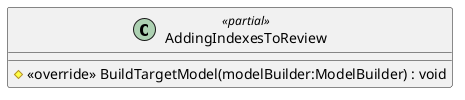 @startuml
class AddingIndexesToReview <<partial>> {
    # <<override>> BuildTargetModel(modelBuilder:ModelBuilder) : void
}
@enduml
